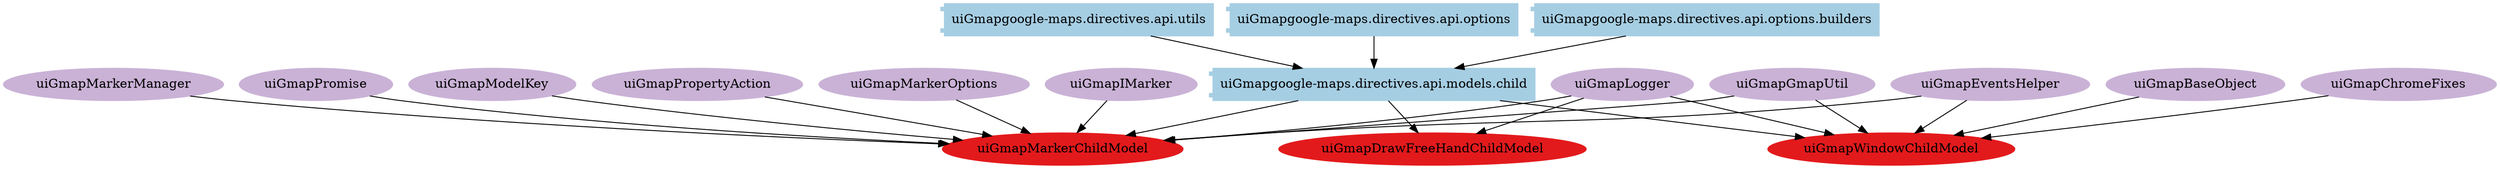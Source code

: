 digraph dependencies {
  node[shape="component",style="filled",colorscheme=paired12]


    node[shape="component"]
    "uiGmapgoogle-maps.directives.api.models.child"[label="uiGmapgoogle-maps.directives.api.models.child", color=1]

    
      "uiGmapgoogle-maps.directives.api.utils"[label="uiGmapgoogle-maps.directives.api.utils", color=1]
      "uiGmapgoogle-maps.directives.api.utils" -> "uiGmapgoogle-maps.directives.api.models.child"
    
      "uiGmapgoogle-maps.directives.api.options"[label="uiGmapgoogle-maps.directives.api.options", color=1]
      "uiGmapgoogle-maps.directives.api.options" -> "uiGmapgoogle-maps.directives.api.models.child"
    
      "uiGmapgoogle-maps.directives.api.options.builders"[label="uiGmapgoogle-maps.directives.api.options.builders", color=1]
      "uiGmapgoogle-maps.directives.api.options.builders" -> "uiGmapgoogle-maps.directives.api.models.child"
    


    node[shape="ellipse"]
    


    

    

    
      "uiGmapDrawFreeHandChildModel"[label="uiGmapDrawFreeHandChildModel", color=6]
      "uiGmapgoogle-maps.directives.api.models.child" -> "uiGmapDrawFreeHandChildModel"
    
      "uiGmapMarkerChildModel"[label="uiGmapMarkerChildModel", color=6]
      "uiGmapgoogle-maps.directives.api.models.child" -> "uiGmapMarkerChildModel"
    
      "uiGmapWindowChildModel"[label="uiGmapWindowChildModel", color=6]
      "uiGmapgoogle-maps.directives.api.models.child" -> "uiGmapWindowChildModel"
    

    node[shape="cds"]
    

    









    node[shape="ellipse",style="filled", color=9]
    

    


    

    

    
      
        "uiGmapLogger"[label="uiGmapLogger"]
        "uiGmapLogger" -> "uiGmapDrawFreeHandChildModel"
      
    
      
        "uiGmapModelKey"[label="uiGmapModelKey"]
        "uiGmapModelKey" -> "uiGmapMarkerChildModel"
      
        "uiGmapGmapUtil"[label="uiGmapGmapUtil"]
        "uiGmapGmapUtil" -> "uiGmapMarkerChildModel"
      
        "uiGmapLogger"[label="uiGmapLogger"]
        "uiGmapLogger" -> "uiGmapMarkerChildModel"
      
        "uiGmapEventsHelper"[label="uiGmapEventsHelper"]
        "uiGmapEventsHelper" -> "uiGmapMarkerChildModel"
      
        "uiGmapPropertyAction"[label="uiGmapPropertyAction"]
        "uiGmapPropertyAction" -> "uiGmapMarkerChildModel"
      
        "uiGmapMarkerOptions"[label="uiGmapMarkerOptions"]
        "uiGmapMarkerOptions" -> "uiGmapMarkerChildModel"
      
        "uiGmapIMarker"[label="uiGmapIMarker"]
        "uiGmapIMarker" -> "uiGmapMarkerChildModel"
      
        "uiGmapMarkerManager"[label="uiGmapMarkerManager"]
        "uiGmapMarkerManager" -> "uiGmapMarkerChildModel"
      
        "uiGmapPromise"[label="uiGmapPromise"]
        "uiGmapPromise" -> "uiGmapMarkerChildModel"
      
    
      
        "uiGmapBaseObject"[label="uiGmapBaseObject"]
        "uiGmapBaseObject" -> "uiGmapWindowChildModel"
      
        "uiGmapGmapUtil"[label="uiGmapGmapUtil"]
        "uiGmapGmapUtil" -> "uiGmapWindowChildModel"
      
        "uiGmapLogger"[label="uiGmapLogger"]
        "uiGmapLogger" -> "uiGmapWindowChildModel"
      
        "uiGmapChromeFixes"[label="uiGmapChromeFixes"]
        "uiGmapChromeFixes" -> "uiGmapWindowChildModel"
      
        "uiGmapEventsHelper"[label="uiGmapEventsHelper"]
        "uiGmapEventsHelper" -> "uiGmapWindowChildModel"
      
    

    


}
